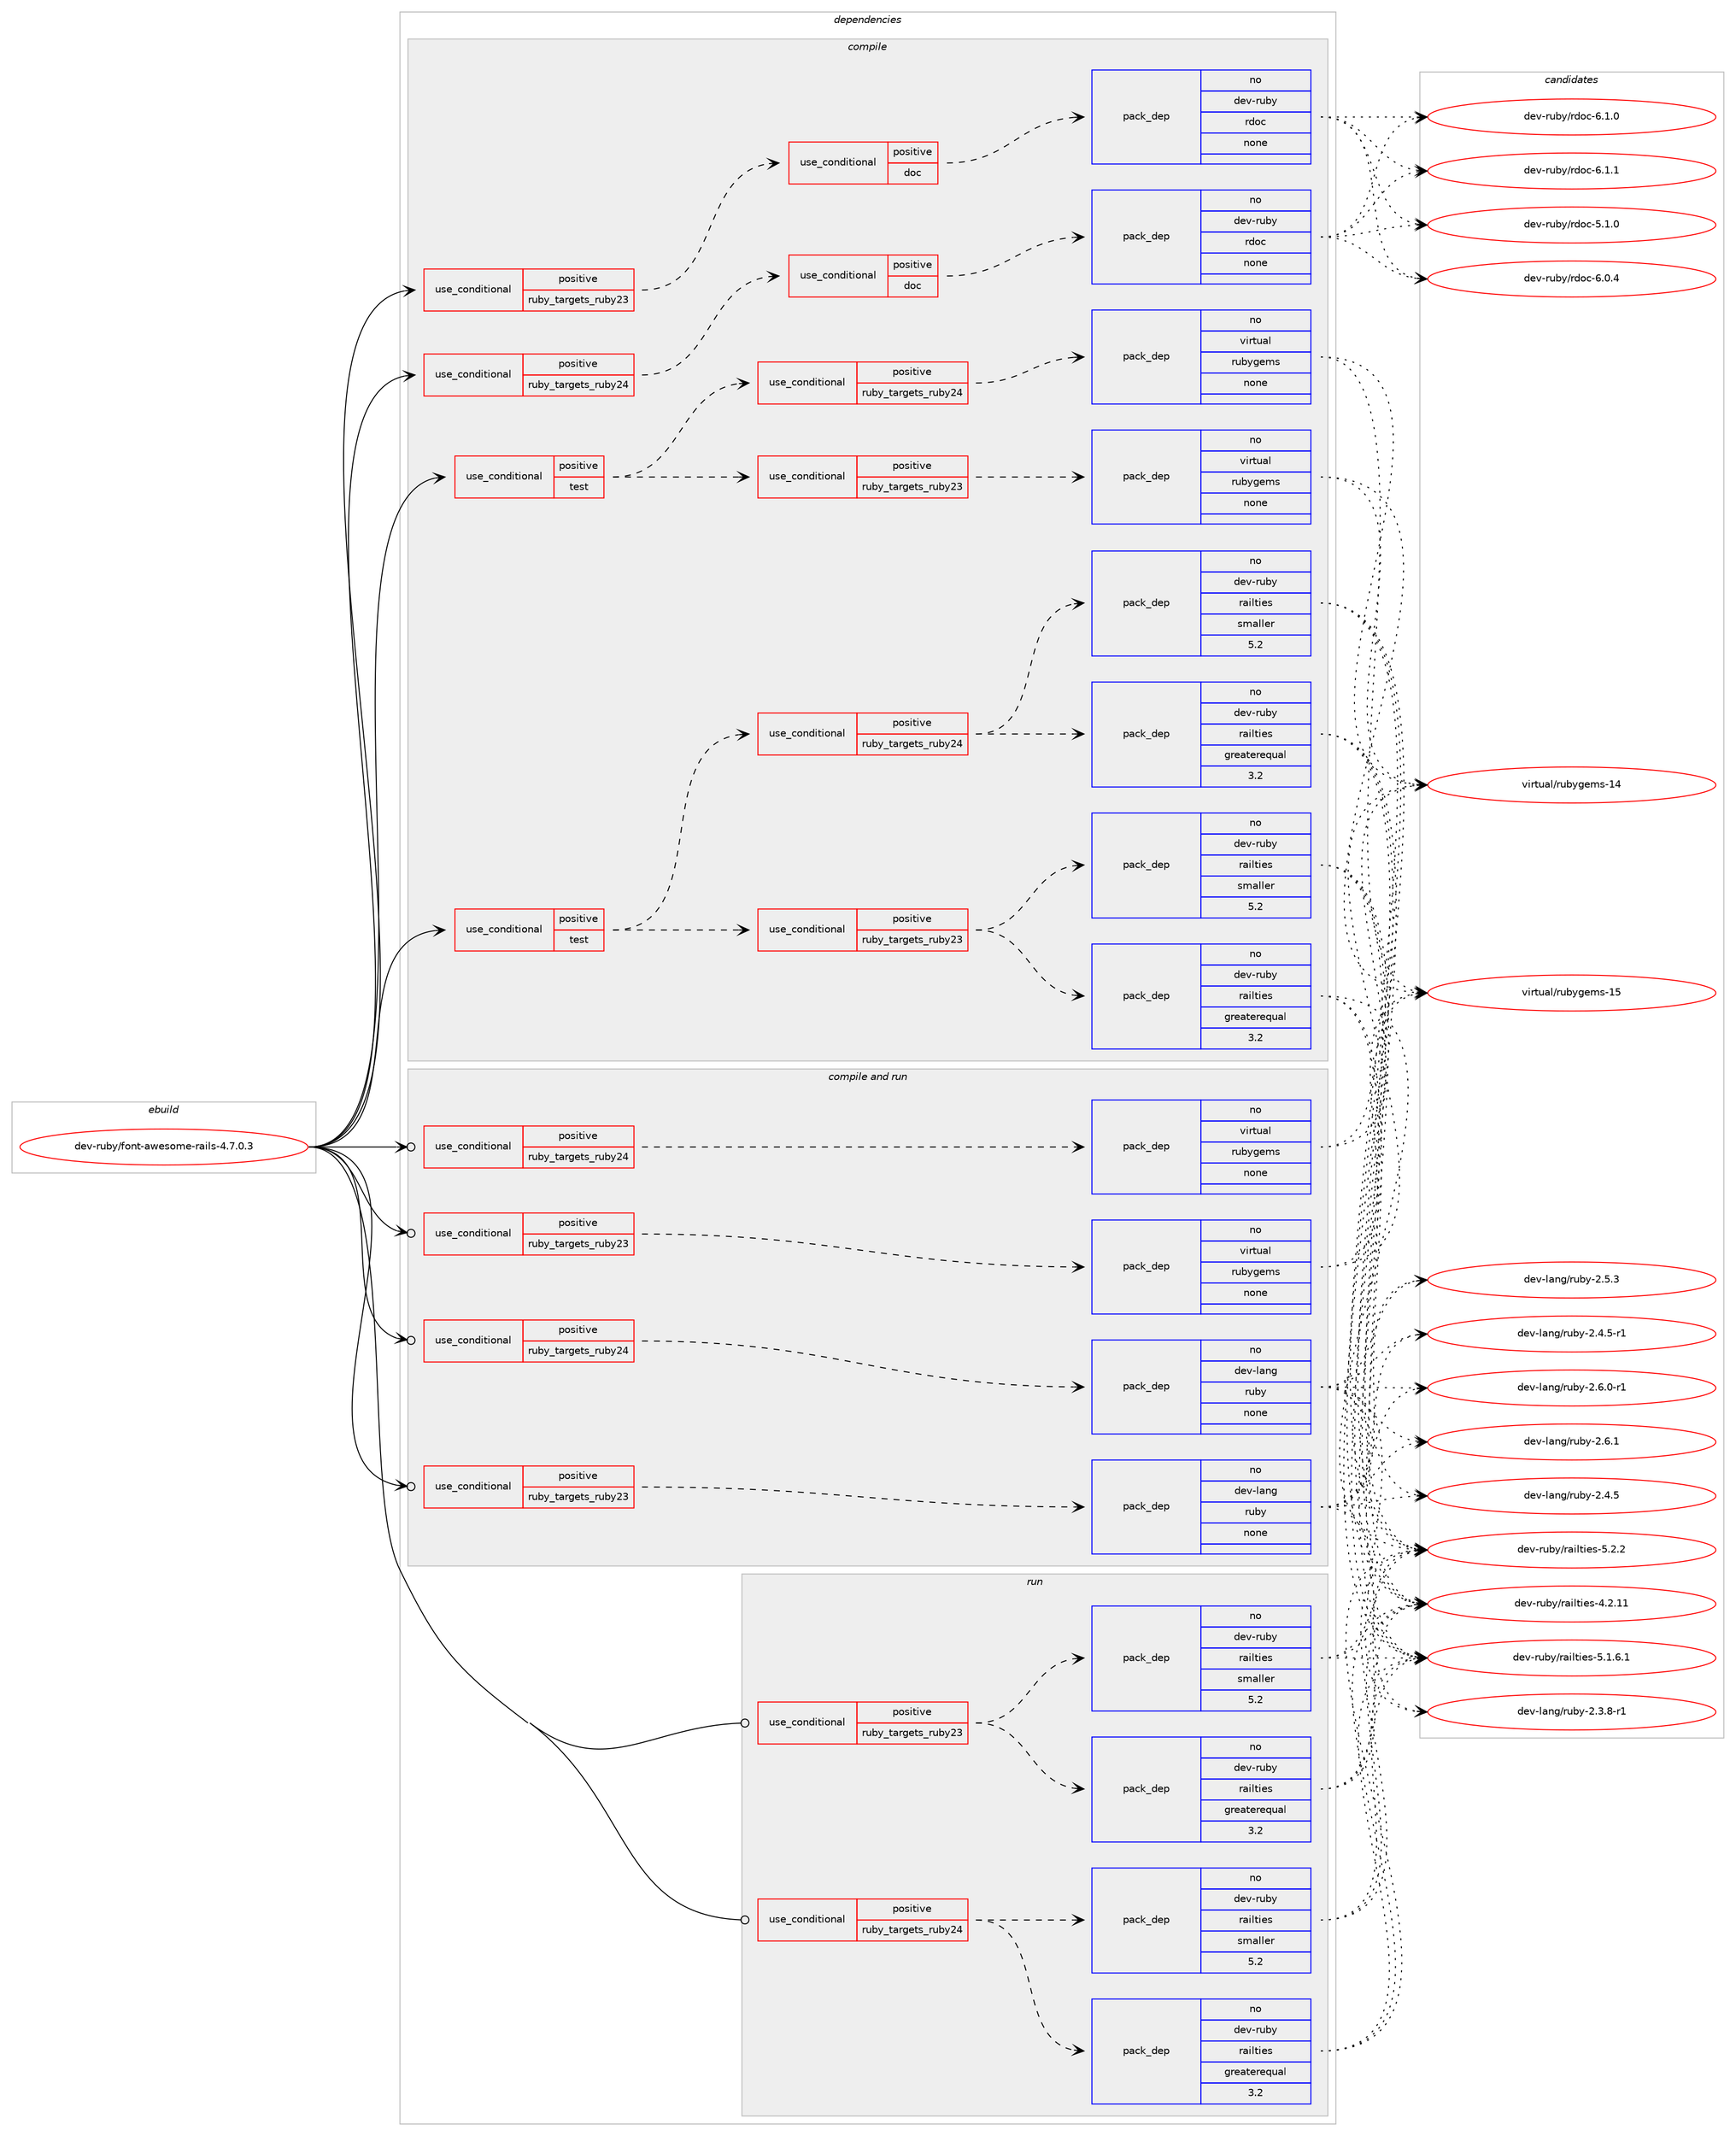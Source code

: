 digraph prolog {

# *************
# Graph options
# *************

newrank=true;
concentrate=true;
compound=true;
graph [rankdir=LR,fontname=Helvetica,fontsize=10,ranksep=1.5];#, ranksep=2.5, nodesep=0.2];
edge  [arrowhead=vee];
node  [fontname=Helvetica,fontsize=10];

# **********
# The ebuild
# **********

subgraph cluster_leftcol {
color=gray;
rank=same;
label=<<i>ebuild</i>>;
id [label="dev-ruby/font-awesome-rails-4.7.0.3", color=red, width=4, href="../dev-ruby/font-awesome-rails-4.7.0.3.svg"];
}

# ****************
# The dependencies
# ****************

subgraph cluster_midcol {
color=gray;
label=<<i>dependencies</i>>;
subgraph cluster_compile {
fillcolor="#eeeeee";
style=filled;
label=<<i>compile</i>>;
subgraph cond400520 {
dependency1494691 [label=<<TABLE BORDER="0" CELLBORDER="1" CELLSPACING="0" CELLPADDING="4"><TR><TD ROWSPAN="3" CELLPADDING="10">use_conditional</TD></TR><TR><TD>positive</TD></TR><TR><TD>ruby_targets_ruby23</TD></TR></TABLE>>, shape=none, color=red];
subgraph cond400521 {
dependency1494692 [label=<<TABLE BORDER="0" CELLBORDER="1" CELLSPACING="0" CELLPADDING="4"><TR><TD ROWSPAN="3" CELLPADDING="10">use_conditional</TD></TR><TR><TD>positive</TD></TR><TR><TD>doc</TD></TR></TABLE>>, shape=none, color=red];
subgraph pack1070726 {
dependency1494693 [label=<<TABLE BORDER="0" CELLBORDER="1" CELLSPACING="0" CELLPADDING="4" WIDTH="220"><TR><TD ROWSPAN="6" CELLPADDING="30">pack_dep</TD></TR><TR><TD WIDTH="110">no</TD></TR><TR><TD>dev-ruby</TD></TR><TR><TD>rdoc</TD></TR><TR><TD>none</TD></TR><TR><TD></TD></TR></TABLE>>, shape=none, color=blue];
}
dependency1494692:e -> dependency1494693:w [weight=20,style="dashed",arrowhead="vee"];
}
dependency1494691:e -> dependency1494692:w [weight=20,style="dashed",arrowhead="vee"];
}
id:e -> dependency1494691:w [weight=20,style="solid",arrowhead="vee"];
subgraph cond400522 {
dependency1494694 [label=<<TABLE BORDER="0" CELLBORDER="1" CELLSPACING="0" CELLPADDING="4"><TR><TD ROWSPAN="3" CELLPADDING="10">use_conditional</TD></TR><TR><TD>positive</TD></TR><TR><TD>ruby_targets_ruby24</TD></TR></TABLE>>, shape=none, color=red];
subgraph cond400523 {
dependency1494695 [label=<<TABLE BORDER="0" CELLBORDER="1" CELLSPACING="0" CELLPADDING="4"><TR><TD ROWSPAN="3" CELLPADDING="10">use_conditional</TD></TR><TR><TD>positive</TD></TR><TR><TD>doc</TD></TR></TABLE>>, shape=none, color=red];
subgraph pack1070727 {
dependency1494696 [label=<<TABLE BORDER="0" CELLBORDER="1" CELLSPACING="0" CELLPADDING="4" WIDTH="220"><TR><TD ROWSPAN="6" CELLPADDING="30">pack_dep</TD></TR><TR><TD WIDTH="110">no</TD></TR><TR><TD>dev-ruby</TD></TR><TR><TD>rdoc</TD></TR><TR><TD>none</TD></TR><TR><TD></TD></TR></TABLE>>, shape=none, color=blue];
}
dependency1494695:e -> dependency1494696:w [weight=20,style="dashed",arrowhead="vee"];
}
dependency1494694:e -> dependency1494695:w [weight=20,style="dashed",arrowhead="vee"];
}
id:e -> dependency1494694:w [weight=20,style="solid",arrowhead="vee"];
subgraph cond400524 {
dependency1494697 [label=<<TABLE BORDER="0" CELLBORDER="1" CELLSPACING="0" CELLPADDING="4"><TR><TD ROWSPAN="3" CELLPADDING="10">use_conditional</TD></TR><TR><TD>positive</TD></TR><TR><TD>test</TD></TR></TABLE>>, shape=none, color=red];
subgraph cond400525 {
dependency1494698 [label=<<TABLE BORDER="0" CELLBORDER="1" CELLSPACING="0" CELLPADDING="4"><TR><TD ROWSPAN="3" CELLPADDING="10">use_conditional</TD></TR><TR><TD>positive</TD></TR><TR><TD>ruby_targets_ruby23</TD></TR></TABLE>>, shape=none, color=red];
subgraph pack1070728 {
dependency1494699 [label=<<TABLE BORDER="0" CELLBORDER="1" CELLSPACING="0" CELLPADDING="4" WIDTH="220"><TR><TD ROWSPAN="6" CELLPADDING="30">pack_dep</TD></TR><TR><TD WIDTH="110">no</TD></TR><TR><TD>dev-ruby</TD></TR><TR><TD>railties</TD></TR><TR><TD>smaller</TD></TR><TR><TD>5.2</TD></TR></TABLE>>, shape=none, color=blue];
}
dependency1494698:e -> dependency1494699:w [weight=20,style="dashed",arrowhead="vee"];
subgraph pack1070729 {
dependency1494700 [label=<<TABLE BORDER="0" CELLBORDER="1" CELLSPACING="0" CELLPADDING="4" WIDTH="220"><TR><TD ROWSPAN="6" CELLPADDING="30">pack_dep</TD></TR><TR><TD WIDTH="110">no</TD></TR><TR><TD>dev-ruby</TD></TR><TR><TD>railties</TD></TR><TR><TD>greaterequal</TD></TR><TR><TD>3.2</TD></TR></TABLE>>, shape=none, color=blue];
}
dependency1494698:e -> dependency1494700:w [weight=20,style="dashed",arrowhead="vee"];
}
dependency1494697:e -> dependency1494698:w [weight=20,style="dashed",arrowhead="vee"];
subgraph cond400526 {
dependency1494701 [label=<<TABLE BORDER="0" CELLBORDER="1" CELLSPACING="0" CELLPADDING="4"><TR><TD ROWSPAN="3" CELLPADDING="10">use_conditional</TD></TR><TR><TD>positive</TD></TR><TR><TD>ruby_targets_ruby24</TD></TR></TABLE>>, shape=none, color=red];
subgraph pack1070730 {
dependency1494702 [label=<<TABLE BORDER="0" CELLBORDER="1" CELLSPACING="0" CELLPADDING="4" WIDTH="220"><TR><TD ROWSPAN="6" CELLPADDING="30">pack_dep</TD></TR><TR><TD WIDTH="110">no</TD></TR><TR><TD>dev-ruby</TD></TR><TR><TD>railties</TD></TR><TR><TD>smaller</TD></TR><TR><TD>5.2</TD></TR></TABLE>>, shape=none, color=blue];
}
dependency1494701:e -> dependency1494702:w [weight=20,style="dashed",arrowhead="vee"];
subgraph pack1070731 {
dependency1494703 [label=<<TABLE BORDER="0" CELLBORDER="1" CELLSPACING="0" CELLPADDING="4" WIDTH="220"><TR><TD ROWSPAN="6" CELLPADDING="30">pack_dep</TD></TR><TR><TD WIDTH="110">no</TD></TR><TR><TD>dev-ruby</TD></TR><TR><TD>railties</TD></TR><TR><TD>greaterequal</TD></TR><TR><TD>3.2</TD></TR></TABLE>>, shape=none, color=blue];
}
dependency1494701:e -> dependency1494703:w [weight=20,style="dashed",arrowhead="vee"];
}
dependency1494697:e -> dependency1494701:w [weight=20,style="dashed",arrowhead="vee"];
}
id:e -> dependency1494697:w [weight=20,style="solid",arrowhead="vee"];
subgraph cond400527 {
dependency1494704 [label=<<TABLE BORDER="0" CELLBORDER="1" CELLSPACING="0" CELLPADDING="4"><TR><TD ROWSPAN="3" CELLPADDING="10">use_conditional</TD></TR><TR><TD>positive</TD></TR><TR><TD>test</TD></TR></TABLE>>, shape=none, color=red];
subgraph cond400528 {
dependency1494705 [label=<<TABLE BORDER="0" CELLBORDER="1" CELLSPACING="0" CELLPADDING="4"><TR><TD ROWSPAN="3" CELLPADDING="10">use_conditional</TD></TR><TR><TD>positive</TD></TR><TR><TD>ruby_targets_ruby23</TD></TR></TABLE>>, shape=none, color=red];
subgraph pack1070732 {
dependency1494706 [label=<<TABLE BORDER="0" CELLBORDER="1" CELLSPACING="0" CELLPADDING="4" WIDTH="220"><TR><TD ROWSPAN="6" CELLPADDING="30">pack_dep</TD></TR><TR><TD WIDTH="110">no</TD></TR><TR><TD>virtual</TD></TR><TR><TD>rubygems</TD></TR><TR><TD>none</TD></TR><TR><TD></TD></TR></TABLE>>, shape=none, color=blue];
}
dependency1494705:e -> dependency1494706:w [weight=20,style="dashed",arrowhead="vee"];
}
dependency1494704:e -> dependency1494705:w [weight=20,style="dashed",arrowhead="vee"];
subgraph cond400529 {
dependency1494707 [label=<<TABLE BORDER="0" CELLBORDER="1" CELLSPACING="0" CELLPADDING="4"><TR><TD ROWSPAN="3" CELLPADDING="10">use_conditional</TD></TR><TR><TD>positive</TD></TR><TR><TD>ruby_targets_ruby24</TD></TR></TABLE>>, shape=none, color=red];
subgraph pack1070733 {
dependency1494708 [label=<<TABLE BORDER="0" CELLBORDER="1" CELLSPACING="0" CELLPADDING="4" WIDTH="220"><TR><TD ROWSPAN="6" CELLPADDING="30">pack_dep</TD></TR><TR><TD WIDTH="110">no</TD></TR><TR><TD>virtual</TD></TR><TR><TD>rubygems</TD></TR><TR><TD>none</TD></TR><TR><TD></TD></TR></TABLE>>, shape=none, color=blue];
}
dependency1494707:e -> dependency1494708:w [weight=20,style="dashed",arrowhead="vee"];
}
dependency1494704:e -> dependency1494707:w [weight=20,style="dashed",arrowhead="vee"];
}
id:e -> dependency1494704:w [weight=20,style="solid",arrowhead="vee"];
}
subgraph cluster_compileandrun {
fillcolor="#eeeeee";
style=filled;
label=<<i>compile and run</i>>;
subgraph cond400530 {
dependency1494709 [label=<<TABLE BORDER="0" CELLBORDER="1" CELLSPACING="0" CELLPADDING="4"><TR><TD ROWSPAN="3" CELLPADDING="10">use_conditional</TD></TR><TR><TD>positive</TD></TR><TR><TD>ruby_targets_ruby23</TD></TR></TABLE>>, shape=none, color=red];
subgraph pack1070734 {
dependency1494710 [label=<<TABLE BORDER="0" CELLBORDER="1" CELLSPACING="0" CELLPADDING="4" WIDTH="220"><TR><TD ROWSPAN="6" CELLPADDING="30">pack_dep</TD></TR><TR><TD WIDTH="110">no</TD></TR><TR><TD>dev-lang</TD></TR><TR><TD>ruby</TD></TR><TR><TD>none</TD></TR><TR><TD></TD></TR></TABLE>>, shape=none, color=blue];
}
dependency1494709:e -> dependency1494710:w [weight=20,style="dashed",arrowhead="vee"];
}
id:e -> dependency1494709:w [weight=20,style="solid",arrowhead="odotvee"];
subgraph cond400531 {
dependency1494711 [label=<<TABLE BORDER="0" CELLBORDER="1" CELLSPACING="0" CELLPADDING="4"><TR><TD ROWSPAN="3" CELLPADDING="10">use_conditional</TD></TR><TR><TD>positive</TD></TR><TR><TD>ruby_targets_ruby23</TD></TR></TABLE>>, shape=none, color=red];
subgraph pack1070735 {
dependency1494712 [label=<<TABLE BORDER="0" CELLBORDER="1" CELLSPACING="0" CELLPADDING="4" WIDTH="220"><TR><TD ROWSPAN="6" CELLPADDING="30">pack_dep</TD></TR><TR><TD WIDTH="110">no</TD></TR><TR><TD>virtual</TD></TR><TR><TD>rubygems</TD></TR><TR><TD>none</TD></TR><TR><TD></TD></TR></TABLE>>, shape=none, color=blue];
}
dependency1494711:e -> dependency1494712:w [weight=20,style="dashed",arrowhead="vee"];
}
id:e -> dependency1494711:w [weight=20,style="solid",arrowhead="odotvee"];
subgraph cond400532 {
dependency1494713 [label=<<TABLE BORDER="0" CELLBORDER="1" CELLSPACING="0" CELLPADDING="4"><TR><TD ROWSPAN="3" CELLPADDING="10">use_conditional</TD></TR><TR><TD>positive</TD></TR><TR><TD>ruby_targets_ruby24</TD></TR></TABLE>>, shape=none, color=red];
subgraph pack1070736 {
dependency1494714 [label=<<TABLE BORDER="0" CELLBORDER="1" CELLSPACING="0" CELLPADDING="4" WIDTH="220"><TR><TD ROWSPAN="6" CELLPADDING="30">pack_dep</TD></TR><TR><TD WIDTH="110">no</TD></TR><TR><TD>dev-lang</TD></TR><TR><TD>ruby</TD></TR><TR><TD>none</TD></TR><TR><TD></TD></TR></TABLE>>, shape=none, color=blue];
}
dependency1494713:e -> dependency1494714:w [weight=20,style="dashed",arrowhead="vee"];
}
id:e -> dependency1494713:w [weight=20,style="solid",arrowhead="odotvee"];
subgraph cond400533 {
dependency1494715 [label=<<TABLE BORDER="0" CELLBORDER="1" CELLSPACING="0" CELLPADDING="4"><TR><TD ROWSPAN="3" CELLPADDING="10">use_conditional</TD></TR><TR><TD>positive</TD></TR><TR><TD>ruby_targets_ruby24</TD></TR></TABLE>>, shape=none, color=red];
subgraph pack1070737 {
dependency1494716 [label=<<TABLE BORDER="0" CELLBORDER="1" CELLSPACING="0" CELLPADDING="4" WIDTH="220"><TR><TD ROWSPAN="6" CELLPADDING="30">pack_dep</TD></TR><TR><TD WIDTH="110">no</TD></TR><TR><TD>virtual</TD></TR><TR><TD>rubygems</TD></TR><TR><TD>none</TD></TR><TR><TD></TD></TR></TABLE>>, shape=none, color=blue];
}
dependency1494715:e -> dependency1494716:w [weight=20,style="dashed",arrowhead="vee"];
}
id:e -> dependency1494715:w [weight=20,style="solid",arrowhead="odotvee"];
}
subgraph cluster_run {
fillcolor="#eeeeee";
style=filled;
label=<<i>run</i>>;
subgraph cond400534 {
dependency1494717 [label=<<TABLE BORDER="0" CELLBORDER="1" CELLSPACING="0" CELLPADDING="4"><TR><TD ROWSPAN="3" CELLPADDING="10">use_conditional</TD></TR><TR><TD>positive</TD></TR><TR><TD>ruby_targets_ruby23</TD></TR></TABLE>>, shape=none, color=red];
subgraph pack1070738 {
dependency1494718 [label=<<TABLE BORDER="0" CELLBORDER="1" CELLSPACING="0" CELLPADDING="4" WIDTH="220"><TR><TD ROWSPAN="6" CELLPADDING="30">pack_dep</TD></TR><TR><TD WIDTH="110">no</TD></TR><TR><TD>dev-ruby</TD></TR><TR><TD>railties</TD></TR><TR><TD>smaller</TD></TR><TR><TD>5.2</TD></TR></TABLE>>, shape=none, color=blue];
}
dependency1494717:e -> dependency1494718:w [weight=20,style="dashed",arrowhead="vee"];
subgraph pack1070739 {
dependency1494719 [label=<<TABLE BORDER="0" CELLBORDER="1" CELLSPACING="0" CELLPADDING="4" WIDTH="220"><TR><TD ROWSPAN="6" CELLPADDING="30">pack_dep</TD></TR><TR><TD WIDTH="110">no</TD></TR><TR><TD>dev-ruby</TD></TR><TR><TD>railties</TD></TR><TR><TD>greaterequal</TD></TR><TR><TD>3.2</TD></TR></TABLE>>, shape=none, color=blue];
}
dependency1494717:e -> dependency1494719:w [weight=20,style="dashed",arrowhead="vee"];
}
id:e -> dependency1494717:w [weight=20,style="solid",arrowhead="odot"];
subgraph cond400535 {
dependency1494720 [label=<<TABLE BORDER="0" CELLBORDER="1" CELLSPACING="0" CELLPADDING="4"><TR><TD ROWSPAN="3" CELLPADDING="10">use_conditional</TD></TR><TR><TD>positive</TD></TR><TR><TD>ruby_targets_ruby24</TD></TR></TABLE>>, shape=none, color=red];
subgraph pack1070740 {
dependency1494721 [label=<<TABLE BORDER="0" CELLBORDER="1" CELLSPACING="0" CELLPADDING="4" WIDTH="220"><TR><TD ROWSPAN="6" CELLPADDING="30">pack_dep</TD></TR><TR><TD WIDTH="110">no</TD></TR><TR><TD>dev-ruby</TD></TR><TR><TD>railties</TD></TR><TR><TD>smaller</TD></TR><TR><TD>5.2</TD></TR></TABLE>>, shape=none, color=blue];
}
dependency1494720:e -> dependency1494721:w [weight=20,style="dashed",arrowhead="vee"];
subgraph pack1070741 {
dependency1494722 [label=<<TABLE BORDER="0" CELLBORDER="1" CELLSPACING="0" CELLPADDING="4" WIDTH="220"><TR><TD ROWSPAN="6" CELLPADDING="30">pack_dep</TD></TR><TR><TD WIDTH="110">no</TD></TR><TR><TD>dev-ruby</TD></TR><TR><TD>railties</TD></TR><TR><TD>greaterequal</TD></TR><TR><TD>3.2</TD></TR></TABLE>>, shape=none, color=blue];
}
dependency1494720:e -> dependency1494722:w [weight=20,style="dashed",arrowhead="vee"];
}
id:e -> dependency1494720:w [weight=20,style="solid",arrowhead="odot"];
}
}

# **************
# The candidates
# **************

subgraph cluster_choices {
rank=same;
color=gray;
label=<<i>candidates</i>>;

subgraph choice1070726 {
color=black;
nodesep=1;
choice10010111845114117981214711410011199455346494648 [label="dev-ruby/rdoc-5.1.0", color=red, width=4,href="../dev-ruby/rdoc-5.1.0.svg"];
choice10010111845114117981214711410011199455446484652 [label="dev-ruby/rdoc-6.0.4", color=red, width=4,href="../dev-ruby/rdoc-6.0.4.svg"];
choice10010111845114117981214711410011199455446494648 [label="dev-ruby/rdoc-6.1.0", color=red, width=4,href="../dev-ruby/rdoc-6.1.0.svg"];
choice10010111845114117981214711410011199455446494649 [label="dev-ruby/rdoc-6.1.1", color=red, width=4,href="../dev-ruby/rdoc-6.1.1.svg"];
dependency1494693:e -> choice10010111845114117981214711410011199455346494648:w [style=dotted,weight="100"];
dependency1494693:e -> choice10010111845114117981214711410011199455446484652:w [style=dotted,weight="100"];
dependency1494693:e -> choice10010111845114117981214711410011199455446494648:w [style=dotted,weight="100"];
dependency1494693:e -> choice10010111845114117981214711410011199455446494649:w [style=dotted,weight="100"];
}
subgraph choice1070727 {
color=black;
nodesep=1;
choice10010111845114117981214711410011199455346494648 [label="dev-ruby/rdoc-5.1.0", color=red, width=4,href="../dev-ruby/rdoc-5.1.0.svg"];
choice10010111845114117981214711410011199455446484652 [label="dev-ruby/rdoc-6.0.4", color=red, width=4,href="../dev-ruby/rdoc-6.0.4.svg"];
choice10010111845114117981214711410011199455446494648 [label="dev-ruby/rdoc-6.1.0", color=red, width=4,href="../dev-ruby/rdoc-6.1.0.svg"];
choice10010111845114117981214711410011199455446494649 [label="dev-ruby/rdoc-6.1.1", color=red, width=4,href="../dev-ruby/rdoc-6.1.1.svg"];
dependency1494696:e -> choice10010111845114117981214711410011199455346494648:w [style=dotted,weight="100"];
dependency1494696:e -> choice10010111845114117981214711410011199455446484652:w [style=dotted,weight="100"];
dependency1494696:e -> choice10010111845114117981214711410011199455446494648:w [style=dotted,weight="100"];
dependency1494696:e -> choice10010111845114117981214711410011199455446494649:w [style=dotted,weight="100"];
}
subgraph choice1070728 {
color=black;
nodesep=1;
choice1001011184511411798121471149710510811610510111545524650464949 [label="dev-ruby/railties-4.2.11", color=red, width=4,href="../dev-ruby/railties-4.2.11.svg"];
choice100101118451141179812147114971051081161051011154553464946544649 [label="dev-ruby/railties-5.1.6.1", color=red, width=4,href="../dev-ruby/railties-5.1.6.1.svg"];
choice10010111845114117981214711497105108116105101115455346504650 [label="dev-ruby/railties-5.2.2", color=red, width=4,href="../dev-ruby/railties-5.2.2.svg"];
dependency1494699:e -> choice1001011184511411798121471149710510811610510111545524650464949:w [style=dotted,weight="100"];
dependency1494699:e -> choice100101118451141179812147114971051081161051011154553464946544649:w [style=dotted,weight="100"];
dependency1494699:e -> choice10010111845114117981214711497105108116105101115455346504650:w [style=dotted,weight="100"];
}
subgraph choice1070729 {
color=black;
nodesep=1;
choice1001011184511411798121471149710510811610510111545524650464949 [label="dev-ruby/railties-4.2.11", color=red, width=4,href="../dev-ruby/railties-4.2.11.svg"];
choice100101118451141179812147114971051081161051011154553464946544649 [label="dev-ruby/railties-5.1.6.1", color=red, width=4,href="../dev-ruby/railties-5.1.6.1.svg"];
choice10010111845114117981214711497105108116105101115455346504650 [label="dev-ruby/railties-5.2.2", color=red, width=4,href="../dev-ruby/railties-5.2.2.svg"];
dependency1494700:e -> choice1001011184511411798121471149710510811610510111545524650464949:w [style=dotted,weight="100"];
dependency1494700:e -> choice100101118451141179812147114971051081161051011154553464946544649:w [style=dotted,weight="100"];
dependency1494700:e -> choice10010111845114117981214711497105108116105101115455346504650:w [style=dotted,weight="100"];
}
subgraph choice1070730 {
color=black;
nodesep=1;
choice1001011184511411798121471149710510811610510111545524650464949 [label="dev-ruby/railties-4.2.11", color=red, width=4,href="../dev-ruby/railties-4.2.11.svg"];
choice100101118451141179812147114971051081161051011154553464946544649 [label="dev-ruby/railties-5.1.6.1", color=red, width=4,href="../dev-ruby/railties-5.1.6.1.svg"];
choice10010111845114117981214711497105108116105101115455346504650 [label="dev-ruby/railties-5.2.2", color=red, width=4,href="../dev-ruby/railties-5.2.2.svg"];
dependency1494702:e -> choice1001011184511411798121471149710510811610510111545524650464949:w [style=dotted,weight="100"];
dependency1494702:e -> choice100101118451141179812147114971051081161051011154553464946544649:w [style=dotted,weight="100"];
dependency1494702:e -> choice10010111845114117981214711497105108116105101115455346504650:w [style=dotted,weight="100"];
}
subgraph choice1070731 {
color=black;
nodesep=1;
choice1001011184511411798121471149710510811610510111545524650464949 [label="dev-ruby/railties-4.2.11", color=red, width=4,href="../dev-ruby/railties-4.2.11.svg"];
choice100101118451141179812147114971051081161051011154553464946544649 [label="dev-ruby/railties-5.1.6.1", color=red, width=4,href="../dev-ruby/railties-5.1.6.1.svg"];
choice10010111845114117981214711497105108116105101115455346504650 [label="dev-ruby/railties-5.2.2", color=red, width=4,href="../dev-ruby/railties-5.2.2.svg"];
dependency1494703:e -> choice1001011184511411798121471149710510811610510111545524650464949:w [style=dotted,weight="100"];
dependency1494703:e -> choice100101118451141179812147114971051081161051011154553464946544649:w [style=dotted,weight="100"];
dependency1494703:e -> choice10010111845114117981214711497105108116105101115455346504650:w [style=dotted,weight="100"];
}
subgraph choice1070732 {
color=black;
nodesep=1;
choice118105114116117971084711411798121103101109115454952 [label="virtual/rubygems-14", color=red, width=4,href="../virtual/rubygems-14.svg"];
choice118105114116117971084711411798121103101109115454953 [label="virtual/rubygems-15", color=red, width=4,href="../virtual/rubygems-15.svg"];
dependency1494706:e -> choice118105114116117971084711411798121103101109115454952:w [style=dotted,weight="100"];
dependency1494706:e -> choice118105114116117971084711411798121103101109115454953:w [style=dotted,weight="100"];
}
subgraph choice1070733 {
color=black;
nodesep=1;
choice118105114116117971084711411798121103101109115454952 [label="virtual/rubygems-14", color=red, width=4,href="../virtual/rubygems-14.svg"];
choice118105114116117971084711411798121103101109115454953 [label="virtual/rubygems-15", color=red, width=4,href="../virtual/rubygems-15.svg"];
dependency1494708:e -> choice118105114116117971084711411798121103101109115454952:w [style=dotted,weight="100"];
dependency1494708:e -> choice118105114116117971084711411798121103101109115454953:w [style=dotted,weight="100"];
}
subgraph choice1070734 {
color=black;
nodesep=1;
choice100101118451089711010347114117981214550465146564511449 [label="dev-lang/ruby-2.3.8-r1", color=red, width=4,href="../dev-lang/ruby-2.3.8-r1.svg"];
choice10010111845108971101034711411798121455046524653 [label="dev-lang/ruby-2.4.5", color=red, width=4,href="../dev-lang/ruby-2.4.5.svg"];
choice100101118451089711010347114117981214550465246534511449 [label="dev-lang/ruby-2.4.5-r1", color=red, width=4,href="../dev-lang/ruby-2.4.5-r1.svg"];
choice10010111845108971101034711411798121455046534651 [label="dev-lang/ruby-2.5.3", color=red, width=4,href="../dev-lang/ruby-2.5.3.svg"];
choice100101118451089711010347114117981214550465446484511449 [label="dev-lang/ruby-2.6.0-r1", color=red, width=4,href="../dev-lang/ruby-2.6.0-r1.svg"];
choice10010111845108971101034711411798121455046544649 [label="dev-lang/ruby-2.6.1", color=red, width=4,href="../dev-lang/ruby-2.6.1.svg"];
dependency1494710:e -> choice100101118451089711010347114117981214550465146564511449:w [style=dotted,weight="100"];
dependency1494710:e -> choice10010111845108971101034711411798121455046524653:w [style=dotted,weight="100"];
dependency1494710:e -> choice100101118451089711010347114117981214550465246534511449:w [style=dotted,weight="100"];
dependency1494710:e -> choice10010111845108971101034711411798121455046534651:w [style=dotted,weight="100"];
dependency1494710:e -> choice100101118451089711010347114117981214550465446484511449:w [style=dotted,weight="100"];
dependency1494710:e -> choice10010111845108971101034711411798121455046544649:w [style=dotted,weight="100"];
}
subgraph choice1070735 {
color=black;
nodesep=1;
choice118105114116117971084711411798121103101109115454952 [label="virtual/rubygems-14", color=red, width=4,href="../virtual/rubygems-14.svg"];
choice118105114116117971084711411798121103101109115454953 [label="virtual/rubygems-15", color=red, width=4,href="../virtual/rubygems-15.svg"];
dependency1494712:e -> choice118105114116117971084711411798121103101109115454952:w [style=dotted,weight="100"];
dependency1494712:e -> choice118105114116117971084711411798121103101109115454953:w [style=dotted,weight="100"];
}
subgraph choice1070736 {
color=black;
nodesep=1;
choice100101118451089711010347114117981214550465146564511449 [label="dev-lang/ruby-2.3.8-r1", color=red, width=4,href="../dev-lang/ruby-2.3.8-r1.svg"];
choice10010111845108971101034711411798121455046524653 [label="dev-lang/ruby-2.4.5", color=red, width=4,href="../dev-lang/ruby-2.4.5.svg"];
choice100101118451089711010347114117981214550465246534511449 [label="dev-lang/ruby-2.4.5-r1", color=red, width=4,href="../dev-lang/ruby-2.4.5-r1.svg"];
choice10010111845108971101034711411798121455046534651 [label="dev-lang/ruby-2.5.3", color=red, width=4,href="../dev-lang/ruby-2.5.3.svg"];
choice100101118451089711010347114117981214550465446484511449 [label="dev-lang/ruby-2.6.0-r1", color=red, width=4,href="../dev-lang/ruby-2.6.0-r1.svg"];
choice10010111845108971101034711411798121455046544649 [label="dev-lang/ruby-2.6.1", color=red, width=4,href="../dev-lang/ruby-2.6.1.svg"];
dependency1494714:e -> choice100101118451089711010347114117981214550465146564511449:w [style=dotted,weight="100"];
dependency1494714:e -> choice10010111845108971101034711411798121455046524653:w [style=dotted,weight="100"];
dependency1494714:e -> choice100101118451089711010347114117981214550465246534511449:w [style=dotted,weight="100"];
dependency1494714:e -> choice10010111845108971101034711411798121455046534651:w [style=dotted,weight="100"];
dependency1494714:e -> choice100101118451089711010347114117981214550465446484511449:w [style=dotted,weight="100"];
dependency1494714:e -> choice10010111845108971101034711411798121455046544649:w [style=dotted,weight="100"];
}
subgraph choice1070737 {
color=black;
nodesep=1;
choice118105114116117971084711411798121103101109115454952 [label="virtual/rubygems-14", color=red, width=4,href="../virtual/rubygems-14.svg"];
choice118105114116117971084711411798121103101109115454953 [label="virtual/rubygems-15", color=red, width=4,href="../virtual/rubygems-15.svg"];
dependency1494716:e -> choice118105114116117971084711411798121103101109115454952:w [style=dotted,weight="100"];
dependency1494716:e -> choice118105114116117971084711411798121103101109115454953:w [style=dotted,weight="100"];
}
subgraph choice1070738 {
color=black;
nodesep=1;
choice1001011184511411798121471149710510811610510111545524650464949 [label="dev-ruby/railties-4.2.11", color=red, width=4,href="../dev-ruby/railties-4.2.11.svg"];
choice100101118451141179812147114971051081161051011154553464946544649 [label="dev-ruby/railties-5.1.6.1", color=red, width=4,href="../dev-ruby/railties-5.1.6.1.svg"];
choice10010111845114117981214711497105108116105101115455346504650 [label="dev-ruby/railties-5.2.2", color=red, width=4,href="../dev-ruby/railties-5.2.2.svg"];
dependency1494718:e -> choice1001011184511411798121471149710510811610510111545524650464949:w [style=dotted,weight="100"];
dependency1494718:e -> choice100101118451141179812147114971051081161051011154553464946544649:w [style=dotted,weight="100"];
dependency1494718:e -> choice10010111845114117981214711497105108116105101115455346504650:w [style=dotted,weight="100"];
}
subgraph choice1070739 {
color=black;
nodesep=1;
choice1001011184511411798121471149710510811610510111545524650464949 [label="dev-ruby/railties-4.2.11", color=red, width=4,href="../dev-ruby/railties-4.2.11.svg"];
choice100101118451141179812147114971051081161051011154553464946544649 [label="dev-ruby/railties-5.1.6.1", color=red, width=4,href="../dev-ruby/railties-5.1.6.1.svg"];
choice10010111845114117981214711497105108116105101115455346504650 [label="dev-ruby/railties-5.2.2", color=red, width=4,href="../dev-ruby/railties-5.2.2.svg"];
dependency1494719:e -> choice1001011184511411798121471149710510811610510111545524650464949:w [style=dotted,weight="100"];
dependency1494719:e -> choice100101118451141179812147114971051081161051011154553464946544649:w [style=dotted,weight="100"];
dependency1494719:e -> choice10010111845114117981214711497105108116105101115455346504650:w [style=dotted,weight="100"];
}
subgraph choice1070740 {
color=black;
nodesep=1;
choice1001011184511411798121471149710510811610510111545524650464949 [label="dev-ruby/railties-4.2.11", color=red, width=4,href="../dev-ruby/railties-4.2.11.svg"];
choice100101118451141179812147114971051081161051011154553464946544649 [label="dev-ruby/railties-5.1.6.1", color=red, width=4,href="../dev-ruby/railties-5.1.6.1.svg"];
choice10010111845114117981214711497105108116105101115455346504650 [label="dev-ruby/railties-5.2.2", color=red, width=4,href="../dev-ruby/railties-5.2.2.svg"];
dependency1494721:e -> choice1001011184511411798121471149710510811610510111545524650464949:w [style=dotted,weight="100"];
dependency1494721:e -> choice100101118451141179812147114971051081161051011154553464946544649:w [style=dotted,weight="100"];
dependency1494721:e -> choice10010111845114117981214711497105108116105101115455346504650:w [style=dotted,weight="100"];
}
subgraph choice1070741 {
color=black;
nodesep=1;
choice1001011184511411798121471149710510811610510111545524650464949 [label="dev-ruby/railties-4.2.11", color=red, width=4,href="../dev-ruby/railties-4.2.11.svg"];
choice100101118451141179812147114971051081161051011154553464946544649 [label="dev-ruby/railties-5.1.6.1", color=red, width=4,href="../dev-ruby/railties-5.1.6.1.svg"];
choice10010111845114117981214711497105108116105101115455346504650 [label="dev-ruby/railties-5.2.2", color=red, width=4,href="../dev-ruby/railties-5.2.2.svg"];
dependency1494722:e -> choice1001011184511411798121471149710510811610510111545524650464949:w [style=dotted,weight="100"];
dependency1494722:e -> choice100101118451141179812147114971051081161051011154553464946544649:w [style=dotted,weight="100"];
dependency1494722:e -> choice10010111845114117981214711497105108116105101115455346504650:w [style=dotted,weight="100"];
}
}

}
